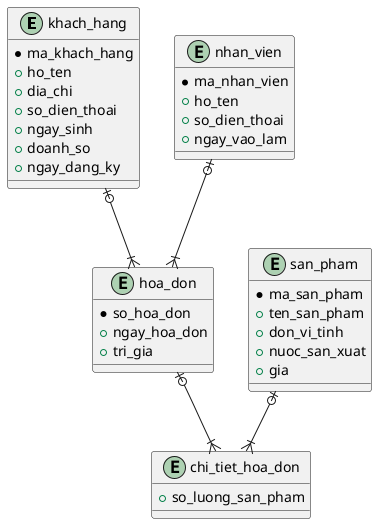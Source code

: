 @startuml

entity "khach_hang" as khach_hang {
 * ma_khach_hang
 + ho_ten
 + dia_chi
 + so_dien_thoai
 + ngay_sinh
 + doanh_so
 + ngay_dang_ky
}

entity "nhan_vien" as nhan_vien {
 * ma_nhan_vien
 + ho_ten
 + so_dien_thoai
 + ngay_vao_lam
}

entity "san_pham" as san_pham {
 * ma_san_pham
 + ten_san_pham
 + don_vi_tinh
 + nuoc_san_xuat
 + gia
}

entity "hoa_don" as hoa_don {
 * so_hoa_don
 + ngay_hoa_don
 + tri_gia
}

entity "chi_tiet_hoa_don" as chi_tiet_hoa_don {
 + so_luong_san_pham
}

khach_hang |o--|{ hoa_don

nhan_vien |o--|{ hoa_don

hoa_don |o--|{ chi_tiet_hoa_don

san_pham |o--|{ chi_tiet_hoa_don

@enduml
